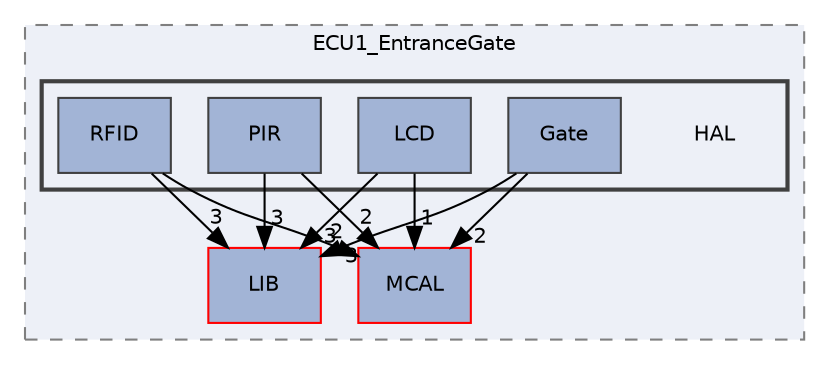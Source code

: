 digraph "C:/Users/Abnaby/Desktop/Unit_10_SecondTermProject/Unit_10_SecondTermProject/ECU1/ECU1_EntranceGate/ECU1_EntranceGate/HAL"
{
 // LATEX_PDF_SIZE
  edge [fontname="Helvetica",fontsize="10",labelfontname="Helvetica",labelfontsize="10"];
  node [fontname="Helvetica",fontsize="10",shape=record];
  compound=true
  subgraph clusterdir_33bab7d1727f8a4a779bc0254a0db2f6 {
    graph [ bgcolor="#edf0f7", pencolor="grey50", style="filled,dashed,", label="ECU1_EntranceGate", fontname="Helvetica", fontsize="10", URL="dir_33bab7d1727f8a4a779bc0254a0db2f6.html"]
  dir_8903c2bd059caa9672fba71be9c92043 [shape=box, label="LIB", style="filled,", fillcolor="#a2b4d6", color="red", URL="dir_8903c2bd059caa9672fba71be9c92043.html"];
  dir_8b93ceca14766a598076175380dcc417 [shape=box, label="MCAL", style="filled,", fillcolor="#a2b4d6", color="red", URL="dir_8b93ceca14766a598076175380dcc417.html"];
  subgraph clusterdir_0b6e2f7991ed6c9681b8c1f096215994 {
    graph [ bgcolor="#edf0f7", pencolor="grey25", style="filled,bold,", label="", fontname="Helvetica", fontsize="10", URL="dir_0b6e2f7991ed6c9681b8c1f096215994.html"]
    dir_0b6e2f7991ed6c9681b8c1f096215994 [shape=plaintext, label="HAL"];
  dir_c03bc987670e6b403acb2e3be8c13076 [shape=box, label="Gate", style="filled,", fillcolor="#a2b4d6", color="grey25", URL="dir_c03bc987670e6b403acb2e3be8c13076.html"];
  dir_05035a1c9f3433cc0843c9607ff9a9e3 [shape=box, label="LCD", style="filled,", fillcolor="#a2b4d6", color="grey25", URL="dir_05035a1c9f3433cc0843c9607ff9a9e3.html"];
  dir_a58bf095421a552d6eb9540969a40628 [shape=box, label="PIR", style="filled,", fillcolor="#a2b4d6", color="grey25", URL="dir_a58bf095421a552d6eb9540969a40628.html"];
  dir_e40c7fdfc60b93f6280063acb403e2ed [shape=box, label="RFID", style="filled,", fillcolor="#a2b4d6", color="grey25", URL="dir_e40c7fdfc60b93f6280063acb403e2ed.html"];
  }
  }
  dir_c03bc987670e6b403acb2e3be8c13076->dir_8903c2bd059caa9672fba71be9c92043 [headlabel="3", labeldistance=1.5 headhref="dir_000007_000011.html"];
  dir_c03bc987670e6b403acb2e3be8c13076->dir_8b93ceca14766a598076175380dcc417 [headlabel="2", labeldistance=1.5 headhref="dir_000007_000013.html"];
  dir_05035a1c9f3433cc0843c9607ff9a9e3->dir_8903c2bd059caa9672fba71be9c92043 [headlabel="3", labeldistance=1.5 headhref="dir_000010_000011.html"];
  dir_05035a1c9f3433cc0843c9607ff9a9e3->dir_8b93ceca14766a598076175380dcc417 [headlabel="1", labeldistance=1.5 headhref="dir_000010_000013.html"];
  dir_a58bf095421a552d6eb9540969a40628->dir_8903c2bd059caa9672fba71be9c92043 [headlabel="3", labeldistance=1.5 headhref="dir_000014_000011.html"];
  dir_a58bf095421a552d6eb9540969a40628->dir_8b93ceca14766a598076175380dcc417 [headlabel="2", labeldistance=1.5 headhref="dir_000014_000013.html"];
  dir_e40c7fdfc60b93f6280063acb403e2ed->dir_8903c2bd059caa9672fba71be9c92043 [headlabel="3", labeldistance=1.5 headhref="dir_000016_000011.html"];
  dir_e40c7fdfc60b93f6280063acb403e2ed->dir_8b93ceca14766a598076175380dcc417 [headlabel="2", labeldistance=1.5 headhref="dir_000016_000013.html"];
}
